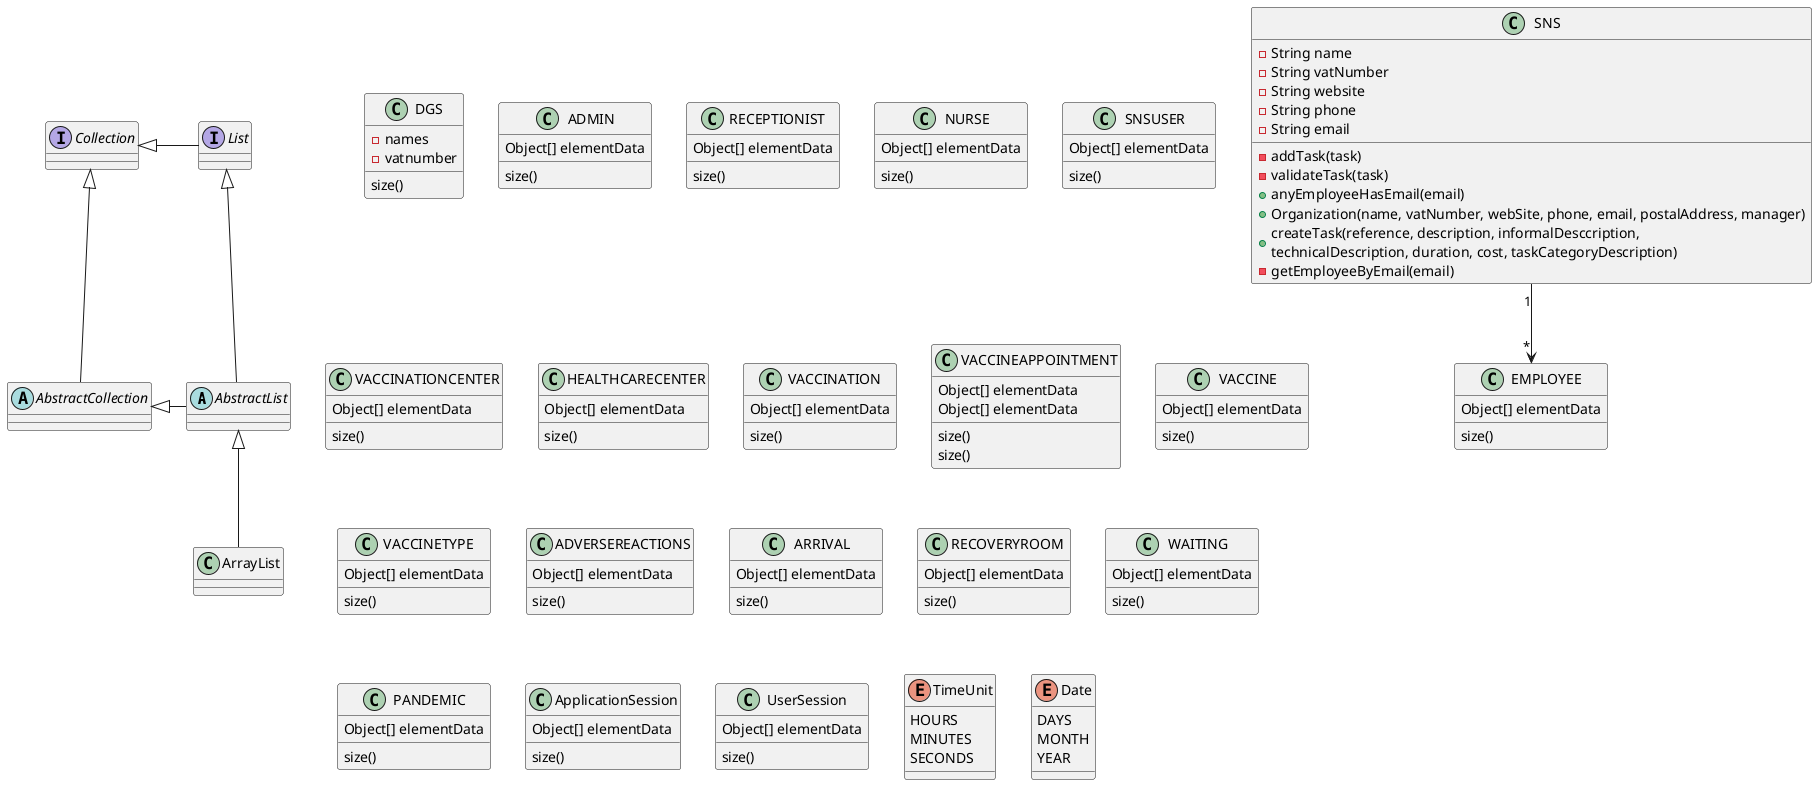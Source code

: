 @startuml
'https://plantuml.com/class-diagram

abstract class AbstractList
abstract AbstractCollection
interface List
interface Collection

List <|-- AbstractList
Collection <|-- AbstractCollection

Collection <|- List
AbstractCollection <|- AbstractList
AbstractList <|-- ArrayList

SNS "1" --> "*" EMPLOYEE






class DGS {
    - names
    -vatnumber
     size()
}

class SNS {
  - String name
    - String vatNumber
    - String website
    - String phone
    - String email

    - addTask(task)
    - validateTask(task)
    + anyEmployeeHasEmail(email)
    + Organization(name, vatNumber, webSite, phone, email, postalAddress, manager)
    + createTask(reference, description, informalDesccription,\ntechnicalDescription, duration, cost, taskCategoryDescription)
    - getEmployeeByEmail(email)

}
class EMPLOYEE {
Object[] elementData
size()
}
class ADMIN {
Object[] elementData
size()
}
class RECEPTIONIST {
Object[] elementData
size()
}
class NURSE {
Object[] elementData
size()
}
class SNSUSER {
Object[] elementData
size()
}
class VACCINATIONCENTER {
Object[] elementData
size()
}
class HEALTHCARECENTER {
Object[] elementData
size()
}
class VACCINATION {
Object[] elementData
size()
}
class VACCINEAPPOINTMENT {
Object[] elementData
size()
}
class VACCINE {
Object[] elementData
size()
}
class VACCINETYPE{
Object[] elementData
size()
}
class VACCINEAPPOINTMENT {
Object[] elementData
size()
}
class ADVERSEREACTIONS {
Object[] elementData
size()
}
class ARRIVAL{
Object[] elementData
size()
}
class RECOVERYROOM{
Object[] elementData
size()
}
class WAITING {
Object[] elementData
size()
}
class PANDEMIC {
Object[] elementData
size()
}
class ApplicationSession{
Object[] elementData
size()
}
class UserSession {
Object[] elementData
size()
}
enum TimeUnit {
HOURS
MINUTES
SECONDS
}

enum Date {
DAYS
MONTH
YEAR
}

@enduml
